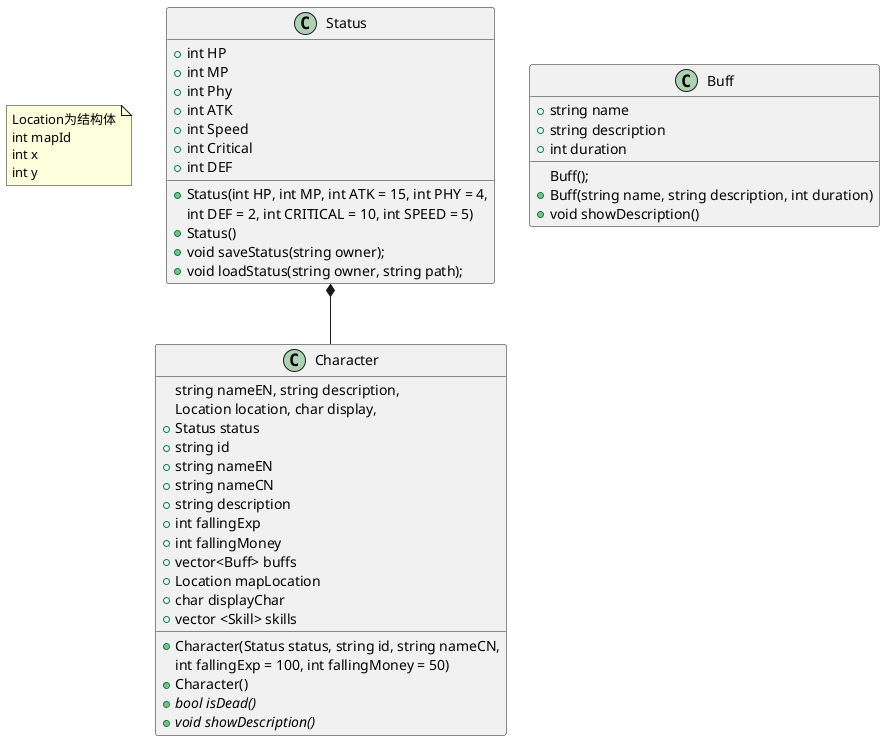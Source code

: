 @startuml
note as N1
  Location为结构体
  int mapId
  int x
  int y
end note


class Status{
+Status(int HP, int MP, int ATK = 15, int PHY = 4,
                int DEF = 2, int CRITICAL = 10, int SPEED = 5)
+Status()
+int HP
+int MP
+int Phy
+int ATK
+int Speed
+int Critical
+int DEF
+void saveStatus(string owner);
+void loadStatus(string owner, string path);
}

class Buff{
Buff();
+Buff(string name, string description, int duration)
+string name
+string description
+int duration
+void showDescription()
}


class Character{
+Character(Status status, string id, string nameCN,
          string nameEN, string description,
          Location location, char display,
          int fallingExp = 100, int fallingMoney = 50)
+Character()
+Status status
+string id
+string nameEN
+string nameCN
+string description
+int fallingExp
+int fallingMoney
+vector<Buff> buffs
+Location mapLocation
+char displayChar
+vector <Skill> skills
+{abstract}bool isDead()
+{abstract}void showDescription()

}

Status *-- Character

@enduml